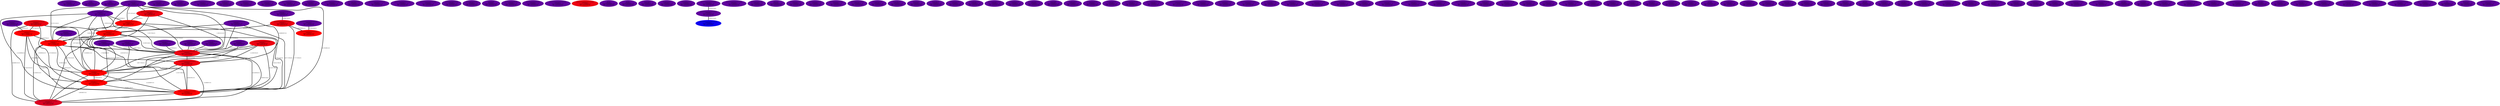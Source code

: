 graph glass {
    edge[style=solid, penwidth="5", labeldistance="10"]
    0101010101010100101010101 [label="0101010101010100101010101\ncardinality 1\nradius 0.00000000e+00\nlfd 1.00000000e+00", color="#60009E", style="filled"]
    01001 [label="01001\ncardinality 1\nradius 0.00000000e+00\nlfd 1.00000000e+00", color="#60009E", style="filled"]
    0100 [label="0100\ncardinality 1\nradius 0.00000000e+00\nlfd 1.00000000e+00", color="#60009E", style="filled"]
    01010101010101010010101010 [label="01010101010101010010101010\ncardinality 1\nradius 0.00000000e+00\nlfd 1.00000000e+00", color="#60009E", style="filled"]
    01010101010101010010101010101 [label="01010101010101010010101010101\ncardinality 3\nradius 2.59808361e-01\nlfd 1.58496250e+00", color="#ED0011", style="filled"]
    010101010101010001010101 [label="010101010101010001010101\ncardinality 1\nradius 0.00000000e+00\nlfd 1.00000000e+00", color="#60009E", style="filled"]
    0101010101010100100101 [label="0101010101010100100101\ncardinality 1\nradius 0.00000000e+00\nlfd 1.00000000e+00", color="#60009E", style="filled"]
    0101010100101 [label="0101010100101\ncardinality 1\nradius 0.00000000e+00\nlfd 1.00000000e+00", color="#60009E", style="filled"]
    010101010101010101010010100 [label="010101010101010101010010100\ncardinality 1\nradius 0.00000000e+00\nlfd 1.00000000e+00", color="#60009E", style="filled"]
    010100101000 [label="010100101000\ncardinality 1\nradius 0.00000000e+00\nlfd 1.00000000e+00", color="#60009E", style="filled"]
    0101010010101010100101 [label="0101010010101010100101\ncardinality 1\nradius 0.00000000e+00\nlfd 1.00000000e+00", color="#60009E", style="filled"]
    010101010101010001010 [label="010101010101010001010\ncardinality 1\nradius 0.00000000e+00\nlfd 1.00000000e+00", color="#60009E", style="filled"]
    010101001010101010101010 [label="010101001010101010101010\ncardinality 1\nradius 0.00000000e+00\nlfd 1.00000000e+00", color="#60009E", style="filled"]
    0101010010010 [label="0101010010010\ncardinality 1\nradius 0.00000000e+00\nlfd 1.00000000e+00", color="#60009E", style="filled"]
    010101010101010101010100 [label="010101010101010101010100\ncardinality 1\nradius 0.00000000e+00\nlfd 1.00000000e+00", color="#60009E", style="filled"]
    01010100101001010101 [label="01010100101001010101\ncardinality 1\nradius 0.00000000e+00\nlfd 1.00000000e+00", color="#60009E", style="filled"]
    010101010101010101001001010 [label="010101010101010101001001010\ncardinality 1\nradius 0.00000000e+00\nlfd 1.00000000e+00", color="#60009E", style="filled"]
    01010101010100101010101001 [label="01010101010100101010101001\ncardinality 1\nradius 0.00000000e+00\nlfd 1.00000000e+00", color="#60009E", style="filled"]
    0101010101010101010101010100 [label="0101010101010101010101010100\ncardinality 4\nradius 4.73708772e-01\nlfd 2.00000000e+00", color="#FE0000", style="filled"]
    010101010101010101010010001 [label="010101010101010101010010001\ncardinality 1\nradius 0.00000000e+00\nlfd 1.00000000e+00", color="#60009E", style="filled"]
    0101010101010101010101001001 [label="0101010101010101010101001001\ncardinality 5\nradius 3.78285617e-01\nlfd 2.32192809e+00", color="#FE0000", style="filled"]
    010101010101001010100 [label="010101010101001010100\ncardinality 1\nradius 0.00000000e+00\nlfd 1.00000000e+00", color="#60009E", style="filled"]
    01010101010101010101010010101 [label="01010101010101010101010010101\ncardinality 5\nradius 4.39204277e-01\nlfd 2.32192809e+00", color="#FE0000", style="filled"]
    0101010010101010100 [label="0101010010101010100\ncardinality 1\nradius 0.00000000e+00\nlfd 1.00000000e+00", color="#60009E", style="filled"]
    0101010100 [label="0101010100\ncardinality 1\nradius 0.00000000e+00\nlfd 1.00000000e+00", color="#60009E", style="filled"]
    010101010101010001001 [label="010101010101010001001\ncardinality 1\nradius 0.00000000e+00\nlfd 1.00000000e+00", color="#60009E", style="filled"]
    01010101010101010010010 [label="01010101010101010010010\ncardinality 1\nradius 0.00000000e+00\nlfd 1.00000000e+00", color="#60009E", style="filled"]
    0101010101010101010010010101 [label="0101010101010101010010010101\ncardinality 2\nradius 7.19444551e-01\nlfd 1.00000000e+00", color="#60009E", style="filled"]
    0101010101010101001010010101 [label="0101010101010101001010010101\ncardinality 1\nradius 0.00000000e+00\nlfd 1.00000000e+00", color="#60009E", style="filled"]
    01010101010101010101010101010 [label="01010101010101010101010101010\ncardinality 6\nradius 5.01398062e-01\nlfd 2.58496250e+00", color="#FE0000", style="filled"]
    0101010101010101010101010010 [label="0101010101010101010101010010\ncardinality 3\nradius 4.70319286e-01\nlfd 1.58496250e+00", color="#ED0011", style="filled"]
    01010101010101010100101010101 [label="01010101010101010100101010101\ncardinality 3\nradius 1.17046999e-01\nlfd 1.58496250e+00", color="#ED0011", style="filled"]
    00100 [label="00100\ncardinality 1\nradius 0.00000000e+00\nlfd 1.00000000e+00", color="#60009E", style="filled"]
    001001 [label="001001\ncardinality 1\nradius 0.00000000e+00\nlfd 1.00000000e+00", color="#60009E", style="filled"]
    0101010101010010101010 [label="0101010101010010101010\ncardinality 1\nradius 0.00000000e+00\nlfd 1.00000000e+00", color="#60009E", style="filled"]
    01010101010101010101010100101 [label="01010101010101010101010100101\ncardinality 6\nradius 3.13369011e-01\nlfd 1.58496250e+00", color="#ED0011", style="filled"]
    01010100001 [label="01010100001\ncardinality 1\nradius 0.00000000e+00\nlfd 1.00000000e+00", color="#60009E", style="filled"]
    0101010101010101010101010001 [label="0101010101010101010101010001\ncardinality 3\nradius 3.34067981e-01\nlfd 1.58496250e+00", color="#ED0011", style="filled"]
    0101001010001 [label="0101001010001\ncardinality 1\nradius 0.00000000e+00\nlfd 1.00000000e+00", color="#60009E", style="filled"]
    010101000101010 [label="010101000101010\ncardinality 1\nradius 0.00000000e+00\nlfd 1.00000000e+00", color="#60009E", style="filled"]
    0101010101010101010010100101 [label="0101010101010101010010100101\ncardinality 3\nradius 2.34309296e-01\nlfd 5.84962501e-01", color="#0E00F0", style="filled"]
    010101010101010101001010001 [label="010101010101010101001010001\ncardinality 1\nradius 0.00000000e+00\nlfd 1.00000000e+00", color="#60009E", style="filled"]
    0101010101010010100 [label="0101010101010010100\ncardinality 1\nradius 0.00000000e+00\nlfd 1.00000000e+00", color="#60009E", style="filled"]
    00101010 [label="00101010\ncardinality 1\nradius 0.00000000e+00\nlfd 1.00000000e+00", color="#60009E", style="filled"]
    01010010101010101 [label="01010010101010101\ncardinality 1\nradius 0.00000000e+00\nlfd 1.00000000e+00", color="#60009E", style="filled"]
    01010101010101001010 [label="01010101010101001010\ncardinality 1\nradius 0.00000000e+00\nlfd 1.00000000e+00", color="#60009E", style="filled"]
    0101010010101010101010 [label="0101010010101010101010\ncardinality 1\nradius 0.00000000e+00\nlfd 1.00000000e+00", color="#60009E", style="filled"]
    010101010101010101010000101 [label="010101010101010101010000101\ncardinality 1\nradius 0.00000000e+00\nlfd 1.00000000e+00", color="#60009E", style="filled"]
    010101001010101010010 [label="010101001010101010010\ncardinality 1\nradius 0.00000000e+00\nlfd 1.00000000e+00", color="#60009E", style="filled"]
    010101001001010 [label="010101001001010\ncardinality 1\nradius 0.00000000e+00\nlfd 1.00000000e+00", color="#60009E", style="filled"]
    0101010001001 [label="0101010001001\ncardinality 1\nradius 0.00000000e+00\nlfd 1.00000000e+00", color="#60009E", style="filled"]
    01010100100 [label="01010100100\ncardinality 1\nradius 0.00000000e+00\nlfd 1.00000000e+00", color="#60009E", style="filled"]
    010101000100 [label="010101000100\ncardinality 1\nradius 0.00000000e+00\nlfd 1.00000000e+00", color="#60009E", style="filled"]
    0101010101010001 [label="0101010101010001\ncardinality 1\nradius 0.00000000e+00\nlfd 1.00000000e+00", color="#60009E", style="filled"]
    01010100100101010 [label="01010100100101010\ncardinality 1\nradius 0.00000000e+00\nlfd 1.00000000e+00", color="#60009E", style="filled"]
    010101010101001010010 [label="010101010101001010010\ncardinality 1\nradius 0.00000000e+00\nlfd 1.00000000e+00", color="#60009E", style="filled"]
    010101001010100 [label="010101001010100\ncardinality 1\nradius 0.00000000e+00\nlfd 1.00000000e+00", color="#60009E", style="filled"]
    0101010010100101010 [label="0101010010100101010\ncardinality 1\nradius 0.00000000e+00\nlfd 1.00000000e+00", color="#60009E", style="filled"]
    0101010101010101001010101010 [label="0101010101010101001010101010\ncardinality 2\nradius 1.96469342e-01\nlfd 1.00000000e+00", color="#60009E", style="filled"]
    0101010000 [label="0101010000\ncardinality 1\nradius 0.00000000e+00\nlfd 1.00000000e+00", color="#60009E", style="filled"]
    01010010100101 [label="01010010100101\ncardinality 1\nradius 0.00000000e+00\nlfd 1.00000000e+00", color="#60009E", style="filled"]
    01010101010100100 [label="01010101010100100\ncardinality 1\nradius 0.00000000e+00\nlfd 1.00000000e+00", color="#60009E", style="filled"]
    010100101010100 [label="010100101010100\ncardinality 1\nradius 0.00000000e+00\nlfd 1.00000000e+00", color="#60009E", style="filled"]
    010101010101010010010 [label="010101010101010010010\ncardinality 1\nradius 0.00000000e+00\nlfd 1.00000000e+00", color="#60009E", style="filled"]
    010101010101010101001010010 [label="010101010101010101001010010\ncardinality 2\nradius 3.53722151e-01\nlfd 1.00000000e+00", color="#60009E", style="filled"]
    01010101010101010010001 [label="01010101010101010010001\ncardinality 1\nradius 0.00000000e+00\nlfd 1.00000000e+00", color="#60009E", style="filled"]
    0101010101010101010010101001 [label="0101010101010101010010101001\ncardinality 2\nradius 2.70370117e-01\nlfd 1.00000000e+00", color="#60009E", style="filled"]
    01010101010101000101010 [label="01010101010101000101010\ncardinality 1\nradius 0.00000000e+00\nlfd 1.00000000e+00", color="#60009E", style="filled"]
    01010101010101010010100 [label="01010101010101010010100\ncardinality 1\nradius 0.00000000e+00\nlfd 1.00000000e+00", color="#60009E", style="filled"]
    0101010101010100101010 [label="0101010101010100101010\ncardinality 1\nradius 0.00000000e+00\nlfd 1.00000000e+00", color="#60009E", style="filled"]
    010101010101010100101010 [label="010101010101010100101010\ncardinality 1\nradius 0.00000000e+00\nlfd 1.00000000e+00", color="#60009E", style="filled"]
    0101010101010101010100010 [label="0101010101010101010100010\ncardinality 1\nradius 0.00000000e+00\nlfd 1.00000000e+00", color="#60009E", style="filled"]
    01010101010101010100 [label="01010101010101010100\ncardinality 1\nradius 0.00000000e+00\nlfd 1.00000000e+00", color="#60009E", style="filled"]
    0101010101010010010 [label="0101010101010010010\ncardinality 1\nradius 0.00000000e+00\nlfd 1.00000000e+00", color="#60009E", style="filled"]
    0101010010101010101010101 [label="0101010010101010101010101\ncardinality 1\nradius 0.00000000e+00\nlfd 1.00000000e+00", color="#60009E", style="filled"]
    01010101010101010100101000 [label="01010101010101010100101000\ncardinality 1\nradius 0.00000000e+00\nlfd 1.00000000e+00", color="#60009E", style="filled"]
    01010101010100101010101010 [label="01010101010100101010101010\ncardinality 1\nradius 0.00000000e+00\nlfd 1.00000000e+00", color="#60009E", style="filled"]
    0101010010101001 [label="0101010010101001\ncardinality 1\nradius 0.00000000e+00\nlfd 1.00000000e+00", color="#60009E", style="filled"]
    010101010101010100101001010 [label="010101010101010100101001010\ncardinality 1\nradius 0.00000000e+00\nlfd 1.00000000e+00", color="#60009E", style="filled"]
    0101010101010101010100010101 [label="0101010101010101010100010101\ncardinality 1\nradius 0.00000000e+00\nlfd 1.00000000e+00", color="#60009E", style="filled"]
    010101010101010101010000 [label="010101010101010101010000\ncardinality 1\nradius 0.00000000e+00\nlfd 1.00000000e+00", color="#60009E", style="filled"]
    01010101010101010100100100 [label="01010101010101010100100100\ncardinality 1\nradius 0.00000000e+00\nlfd 1.00000000e+00", color="#60009E", style="filled"]
    010101010010 [label="010101010010\ncardinality 1\nradius 0.00000000e+00\nlfd 1.00000000e+00", color="#60009E", style="filled"]
    010101010101010101001000 [label="010101010101010101001000\ncardinality 1\nradius 0.00000000e+00\nlfd 1.00000000e+00", color="#60009E", style="filled"]
    01010101010101000100 [label="01010101010101000100\ncardinality 1\nradius 0.00000000e+00\nlfd 1.00000000e+00", color="#60009E", style="filled"]
    0101001010101010 [label="0101001010101010\ncardinality 1\nradius 0.00000000e+00\nlfd 1.00000000e+00", color="#60009E", style="filled"]
    0101010101010101010100100101 [label="0101010101010101010100100101\ncardinality 4\nradius 3.09354673e-01\nlfd 2.00000000e+00", color="#FE0000", style="filled"]
    01010101010101010101001000 [label="01010101010101010101001000\ncardinality 1\nradius 0.00000000e+00\nlfd 1.00000000e+00", color="#60009E", style="filled"]
    01010100101000 [label="01010100101000\ncardinality 1\nradius 0.00000000e+00\nlfd 1.00000000e+00", color="#60009E", style="filled"]
    0101010101010101010100101010 [label="0101010101010101010100101010\ncardinality 1\nradius 0.00000000e+00\nlfd 1.00000000e+00", color="#60009E", style="filled"]
    01010100101010101010 [label="01010100101010101010\ncardinality 1\nradius 0.00000000e+00\nlfd 1.00000000e+00", color="#60009E", style="filled"]
    010101010101010100 [label="010101010101010100\ncardinality 1\nradius 0.00000000e+00\nlfd 1.00000000e+00", color="#60009E", style="filled"]
    01010101010101010101010101001 [label="01010101010101010101010101001\ncardinality 11\nradius 4.10275034e-01\nlfd 2.45943162e+00", color="#FE0000", style="filled"]
    01010101010 [label="01010101010\ncardinality 1\nradius 0.00000000e+00\nlfd 1.00000000e+00", color="#60009E", style="filled"]
    0101010101010101010100101001 [label="0101010101010101010100101001\ncardinality 2\nradius 1.83312162e-01\nlfd 1.00000000e+00", color="#60009E", style="filled"]
    01010100101000101 [label="01010100101000101\ncardinality 1\nradius 0.00000000e+00\nlfd 1.00000000e+00", color="#60009E", style="filled"]
    010101010101010101010101010101 [label="010101010101010101010101010101\ncardinality 11\nradius 4.60870752e-01\nlfd 1.45943162e+00", color="#DC0022", style="filled"]
    01010100101001010 [label="01010100101001010\ncardinality 1\nradius 0.00000000e+00\nlfd 1.00000000e+00", color="#60009E", style="filled"]
    010100 [label="010100\ncardinality 1\nradius 0.00000000e+00\nlfd 1.00000000e+00", color="#60009E", style="filled"]
    0101010010100010 [label="0101010010100010\ncardinality 1\nradius 0.00000000e+00\nlfd 1.00000000e+00", color="#60009E", style="filled"]
    010101010101010101010010010 [label="010101010101010101010010010\ncardinality 3\nradius 3.60445145e-01\nlfd 1.58496250e+00", color="#ED0011", style="filled"]
    010101001010010 [label="010101001010010\ncardinality 1\nradius 0.00000000e+00\nlfd 1.00000000e+00", color="#60009E", style="filled"]
    0101010101010100100 [label="0101010101010100100\ncardinality 1\nradius 0.00000000e+00\nlfd 1.00000000e+00", color="#60009E", style="filled"]
    0101010001010 [label="0101010001010\ncardinality 1\nradius 0.00000000e+00\nlfd 1.00000000e+00", color="#60009E", style="filled"]
    0101010001010101 [label="0101010001010101\ncardinality 1\nradius 0.00000000e+00\nlfd 1.00000000e+00", color="#60009E", style="filled"]
    0101010010101010 [label="0101010010101010\ncardinality 1\nradius 0.00000000e+00\nlfd 1.00000000e+00", color="#60009E", style="filled"]
    0010101010 [label="0010101010\ncardinality 1\nradius 0.00000000e+00\nlfd 1.00000000e+00", color="#60009E", style="filled"]
    0010100 [label="0010100\ncardinality 1\nradius 0.00000000e+00\nlfd 1.00000000e+00", color="#60009E", style="filled"]
    010100101010 [label="010100101010\ncardinality 1\nradius 0.00000000e+00\nlfd 1.00000000e+00", color="#60009E", style="filled"]
    01010101010101010101001010101 [label="01010101010101010101001010101\ncardinality 6\nradius 3.96863106e-01\nlfd 2.58496250e+00", color="#FE0000", style="filled"]
    010101001001010101 [label="010101001001010101\ncardinality 1\nradius 0.00000000e+00\nlfd 1.00000000e+00", color="#60009E", style="filled"]
    0101010101010010100101 [label="0101010101010010100101\ncardinality 1\nradius 0.00000000e+00\nlfd 1.00000000e+00", color="#60009E", style="filled"]
    010101010101001010101010101 [label="010101010101001010101010101\ncardinality 1\nradius 0.00000000e+00\nlfd 1.00000000e+00", color="#60009E", style="filled"]
    010101010101010000 [label="010101010101010000\ncardinality 1\nradius 0.00000000e+00\nlfd 1.00000000e+00", color="#60009E", style="filled"]
    010101010101010101010001010 [label="010101010101010101010001010\ncardinality 1\nradius 0.00000000e+00\nlfd 1.00000000e+00", color="#60009E", style="filled"]
    0101001010010 [label="0101001010010\ncardinality 1\nradius 0.00000000e+00\nlfd 1.00000000e+00", color="#60009E", style="filled"]
    010101010101000 [label="010101010101000\ncardinality 1\nradius 0.00000000e+00\nlfd 1.00000000e+00", color="#60009E", style="filled"]
    0101010101010100001 [label="0101010101010100001\ncardinality 1\nradius 0.00000000e+00\nlfd 1.00000000e+00", color="#60009E", style="filled"]
    010101010101010100100101 [label="010101010101010100100101\ncardinality 1\nradius 0.00000000e+00\nlfd 1.00000000e+00", color="#60009E", style="filled"]
    010101010101010101001010100 [label="010101010101010101001010100\ncardinality 1\nradius 0.00000000e+00\nlfd 1.00000000e+00", color="#60009E", style="filled"]
    01010010 [label="01010010\ncardinality 1\nradius 0.00000000e+00\nlfd 1.00000000e+00", color="#60009E", style="filled"]
    0010100101 [label="0010100101\ncardinality 1\nradius 0.00000000e+00\nlfd 1.00000000e+00", color="#60009E", style="filled"]
    010101010101010010101010 [label="010101010101010010101010\ncardinality 1\nradius 0.00000000e+00\nlfd 1.00000000e+00", color="#60009E", style="filled"]
    010101010101010101001000101 [label="010101010101010101001000101\ncardinality 1\nradius 0.00000000e+00\nlfd 1.00000000e+00", color="#60009E", style="filled"]
    01010101010100101010010 [label="01010101010100101010010\ncardinality 1\nradius 0.00000000e+00\nlfd 1.00000000e+00", color="#60009E", style="filled"]
    0101010101010101010101001010 [label="0101010101010101010101001010\ncardinality 4\nradius 3.33180312e-01\nlfd 2.00000000e+00", color="#FE0000", style="filled"]
    010101010101010101010101000 [label="010101010101010101010101000\ncardinality 1\nradius 0.00000000e+00\nlfd 1.00000000e+00", color="#60009E", style="filled"]
    0101010101010010010101 [label="0101010101010010010101\ncardinality 1\nradius 0.00000000e+00\nlfd 1.00000000e+00", color="#60009E", style="filled"]
    001010010 [label="001010010\ncardinality 1\nradius 0.00000000e+00\nlfd 1.00000000e+00", color="#60009E", style="filled"]
    0101001010101001 [label="0101001010101001\ncardinality 1\nradius 0.00000000e+00\nlfd 1.00000000e+00", color="#60009E", style="filled"]
    010101010101001010100101 [label="010101010101001010100101\ncardinality 1\nradius 0.00000000e+00\nlfd 1.00000000e+00", color="#60009E", style="filled"]
    010101010101010101010100100 [label="010101010101010101010100100\ncardinality 3\nradius 4.09267663e-01\nlfd 1.58496250e+00", color="#ED0011", style="filled"]
    0101010101010101001000 [label="0101010101010101001000\ncardinality 1\nradius 0.00000000e+00\nlfd 1.00000000e+00", color="#60009E", style="filled"]
    010101010101001001010 [label="010101010101001001010\ncardinality 1\nradius 0.00000000e+00\nlfd 1.00000000e+00", color="#60009E", style="filled"]
    0101010101010101010010101010 [label="0101010101010101010010101010\ncardinality 2\nradius 2.65519477e-01\nlfd 1.00000000e+00", color="#60009E", style="filled"]
    01010101010101010101000010 [label="01010101010101010101000010\ncardinality 1\nradius 0.00000000e+00\nlfd 1.00000000e+00", color="#60009E", style="filled"]
    010101010101010101001001001 [label="010101010101010101001001001\ncardinality 1\nradius 0.00000000e+00\nlfd 1.00000000e+00", color="#60009E", style="filled"]
    0101010101010010101010100 [label="0101010101010010101010100\ncardinality 1\nradius 0.00000000e+00\nlfd 1.00000000e+00", color="#60009E", style="filled"]
    00 [label="00\ncardinality 1\nradius 0.00000000e+00\nlfd 1.00000000e+00", color="#60009E", style="filled"]
    01010101010101010100100010 [label="01010101010101010100100010\ncardinality 1\nradius 0.00000000e+00\nlfd 1.00000000e+00", color="#60009E", style="filled"]
    00101010101 [label="00101010101\ncardinality 1\nradius 0.00000000e+00\nlfd 1.00000000e+00", color="#60009E", style="filled"]
    0101010101010101001010010 [label="0101010101010101001010010\ncardinality 1\nradius 0.00000000e+00\nlfd 1.00000000e+00", color="#60009E", style="filled"]
    0101010101010101010101010001 -- 0101010101010101010101010100 [label="7.77045687e-01"]
    01010101010101010101001010101 -- 01010101010101010101010010101 [label="8.08332271e-01"]
    01010101010101010101010010101 -- 0101010101010101010101010010 [label="4.38064280e-01"]
    0101010101010101010100101001 -- 0101010101010101010101010010 [label="3.33917045e-01"]
    0101010101010101010101001010 -- 0101010101010101010101010100 [label="6.02660811e-01"]
    0101010101010101010101010001 -- 01010101010101010101010101010 [label="8.32167710e-01"]
    010101010101010101010100100 -- 010101010101010101010101010101 [label="5.86089223e-01"]
    010101010101010101001010010 -- 0101010101010101010010100101 [label="5.48361213e-01"]
    0101010101010101001010101010 -- 01010101010101010101010010101 [label="6.21531142e-01"]
    0101010101010010010101 -- 0101010101010101010101010010 [label="4.19881988e-01"]
    01010101010101010101001010101 -- 0101010101010101010101001010 [label="6.62274704e-01"]
    010101010101010101010010010 -- 01010101010101010101010101010 [label="7.77772550e-01"]
    0101010101010101010100101001 -- 01010101010101010101010010101 [label="4.98198524e-01"]
    0101010101010101010100101001 -- 01010101010101010101001010101 [label="4.74558289e-01"]
    0101010101010101010101001010 -- 01010101010101010101010101010 [label="4.58152769e-01"]
    0101010101010101001010101010 -- 01010101010101010101010100101 [label="4.64865607e-01"]
    01010101010101010100100010 -- 010101010101010101001010010 [label="3.09194114e-01"]
    0101010101010101010101001001 -- 01010101010101010101010010101 [label="7.85620783e-01"]
    0101010101010100100101 -- 0101010101010101010101001001 [label="3.20000001e-01"]
    010101010101010101010010010 -- 0101010101010101010101001010 [label="4.83586549e-01"]
    0101010101010101001010101010 -- 0101010101010101010101010100 [label="6.00916219e-01"]
    0101010101010101010100101010 -- 0101010101010101010101010010 [label="4.41701928e-01"]
    0101010101010101010101001010 -- 0101010101010101010101010010 [label="5.61695149e-01"]
    01010101010101010101010100101 -- 01010101010101010101010101001 [label="5.19327338e-01"]
    01010101010101010101010101001 -- 010101010101010101010101010101 [label="4.06939827e-01"]
    0101010101010101010101010010 -- 01010101010101010101010100101 [label="2.53575157e-01"]
    0101010101010101010101001010 -- 01010101010101010101010101001 [label="5.48910167e-01"]
    0101010101010010101010 -- 0101010101010101010101010100 [label="2.84956214e-01"]
    01010101010101010010101010 -- 0101010101010101010101010010 [label="4.58911778e-01"]
    01010101010101010101010100101 -- 0101010101010101010101010100 [label="5.23259149e-01"]
    0101010101010101010101001001 -- 010101010101010101010101010101 [label="4.74025354e-01"]
    0101010101010101010101001001 -- 01010101010101010101010101001 [label="3.41613986e-01"]
    0101010101010101010101010010 -- 01010101010101010101010101010 [label="3.55528654e-01"]
    0101010101010101010101010010 -- 010101010101010101010101010101 [label="7.80000154e-01"]
    0101010101010101001010101010 -- 01010101010101010010101010101 [label="3.10805405e-01"]
    01010101010101010101010010101 -- 01010101010101010101010101001 [label="5.53082316e-01"]
    0101010101010101001010101010 -- 01010101010101010101001010101 [label="5.87115014e-01"]
    010101010101010100101010 -- 0101010101010101010101010010 [label="2.61916616e-01"]
    01010101010101010101010100101 -- 01010101010101010101010101010 [label="4.48443901e-01"]
    0101010101010101010101010010 -- 0101010101010101010101010100 [label="3.88717045e-01"]
    01010101010101010010101010 -- 01010101010101010101010101010 [label="4.48554194e-01"]
    0101010101010101001010101010 -- 0101010101010101010100101001 [label="3.51994492e-01"]
    01010101010101010101010010101 -- 010101010101010101010101010101 [label="8.15046014e-01"]
    0101010101010101010100101010 -- 01010101010101010101010101010 [label="3.87172356e-01"]
    01010101010101010101010010101 -- 0101010101010101010101010100 [label="4.67763125e-01"]
    0101010101010101010100101010 -- 0101010101010101010101001010 [label="2.92233100e-01"]
    01010101010101010101010101010 -- 010101010101010101010101010101 [label="6.73052814e-01"]
    0101010101010101010101001010 -- 010101010101010101010101010101 [label="5.61874413e-01"]
    0101010101010101001010101010 -- 0101010101010101010101010010 [label="3.02655210e-01"]
    010101010101010101010010010 -- 0101010101010101010100100101 [label="4.63388662e-01"]
    01010101010101010010100 -- 01010101010101010101010010101 [label="2.87402178e-01"]
    01010101010101010010101010101 -- 01010101010101010101001010101 [label="4.56622426e-01"]
    010101010101010101010100100 -- 0101010101010101010101001001 [label="5.25738435e-01"]
    010101010101010101010100100 -- 0101010101010101010101010100 [label="7.77431984e-01"]
    01010101010101010101010100101 -- 010101010101010101010101010101 [label="7.41688067e-01"]
    0101010101010101010100101001 -- 0101010101010101010101001010 [label="2.95635223e-01"]
    0101010101010101001010101010 -- 01010101010101010101010101010 [label="4.12554801e-01"]
    01010101010101010101001010101 -- 01010101010101010101010101010 [label="3.76431455e-01"]
    0101010101010010101010 -- 0101010101010101010101010010 [label="4.56181315e-01"]
    01010101010101010101010010101 -- 01010101010101010101010101010 [label="5.21248552e-01"]
    0101010101010101010101010001 -- 0101010101010101010101010010 [label="6.15711735e-01"]
    01010101010101010101010101001 -- 01010101010101010101010101010 [label="6.24820136e-01"]
    010101010101010101010000101 -- 010101010101010101010010010 [label="3.40906716e-01"]
    0101010101010101010101010010 -- 01010101010101010101010101001 [label="5.51905894e-01"]
    01010101010101010010101010101 -- 0101010101010101010101010010 [label="5.19615412e-01"]
    0101010101010101010101001010 -- 01010101010101010101010010101 [label="5.57138311e-01"]
    0101010101010101010100101001 -- 0101010101010101010101010100 [label="5.35723847e-01"]
    010101010101001001010 -- 0101010101010101010101010010 [label="4.31973180e-01"]
    0101010101010010010 -- 0101010101010101010101010100 [label="4.43508738e-01"]
    0101010101010101010100101001 -- 01010101010101010101010101010 [label="2.41458969e-01"]
    01010101010101010010101010101 -- 01010101010101010101010101010 [label="4.63035057e-01"]
    0101010101010101010101001001 -- 0101010101010101010101010100 [label="7.65899943e-01"]
    0101010101010101010010010101 -- 0101010101010101010100100101 [label="9.75604449e-01"]
    0101010101010101010101010100 -- 010101010101010101010101010101 [label="8.30001284e-01"]
    01010101010101010101010010101 -- 01010101010101010101010100101 [label="5.79483689e-01"]
    0101010101010010010 -- 0101010101010101010101010010 [label="4.24265110e-01"]
    0101010101010101010101010100 -- 01010101010101010101010101010 [label="6.54448697e-01"]
    01010101010101010101001010101 -- 0101010101010101010101010010 [label="6.51077974e-01"]
    0101010101010101010101010001 -- 01010101010101010101010100101 [label="4.21663535e-01"]
    010101010101010101010100100 -- 0101010101010101010101001010 [label="5.76021584e-01"]
    0101010101010101010101010100 -- 01010101010101010101010101001 [label="5.02694456e-01"]
    010101010101010101010100100 -- 01010101010101010101010101001 [label="5.67186365e-01"]
}